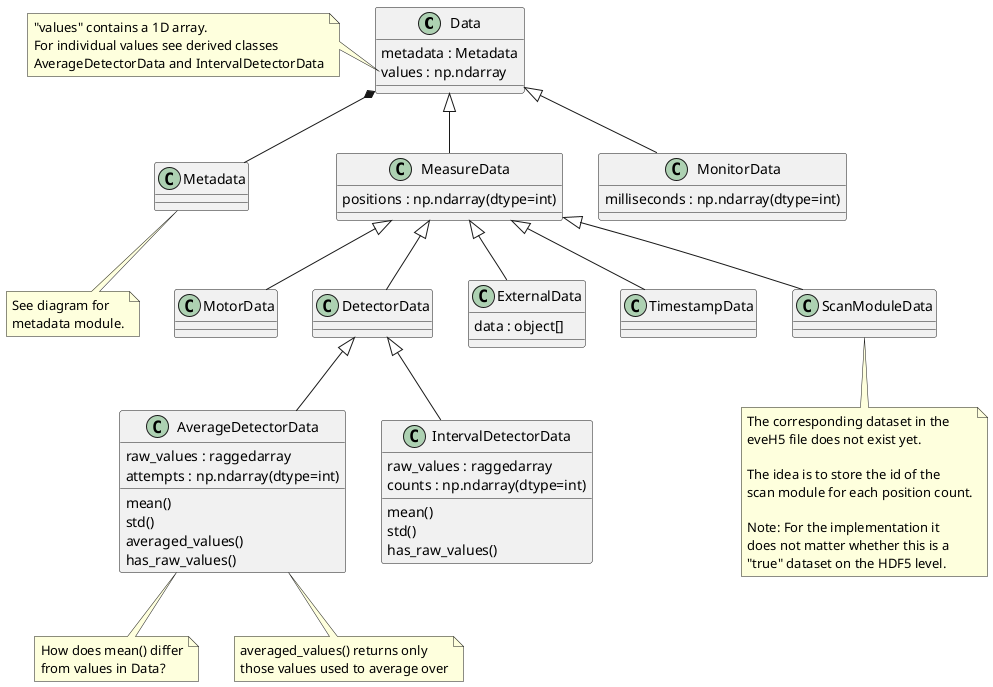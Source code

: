 @startuml
'skinparam dpi 150

class Data {
    metadata : Metadata
    values : np.ndarray
}
note left of Data::values
    "values" contains a 1D array.
    For individual values see derived classes
    AverageDetectorData and IntervalDetectorData
end note

class Metadata {
}
note bottom: See diagram for\nmetadata module.

class MeasureData {
    {field} positions : np.ndarray(dtype=int)
}

class MonitorData {
    {field} milliseconds : np.ndarray(dtype=int)
}

class MotorData {
}

class DetectorData {
}

class ExternalData {
    data : object[]
}

class TimestampData {
}

class ScanModuleData {
}
note bottom
    The corresponding dataset in the
    eveH5 file does not exist yet.

    The idea is to store the id of the
    scan module for each position count.

    Note: For the implementation it
    does not matter whether this is a
    "true" dataset on the HDF5 level.
end note

class AverageDetectorData {
    raw_values : raggedarray
    {field} attempts : np.ndarray(dtype=int)
    mean()
    std()
    averaged_values()
    has_raw_values()
}
note bottom: How does mean() differ\nfrom values in Data?
note bottom of AverageDetectorData: averaged_values() returns only\nthose values used to average over

class IntervalDetectorData {
    raw_values : raggedarray
    {field} counts : np.ndarray(dtype=int)
    mean()
    std()
    has_raw_values()
}

Data *-- Metadata
Data <|-- MeasureData
Data <|-- MonitorData
MeasureData <|-- MotorData
MeasureData <|-- DetectorData
MeasureData <|-- ExternalData
MeasureData <|-- TimestampData
MeasureData <|-- ScanModuleData
DetectorData <|-- AverageDetectorData
DetectorData <|-- IntervalDetectorData

@enduml
